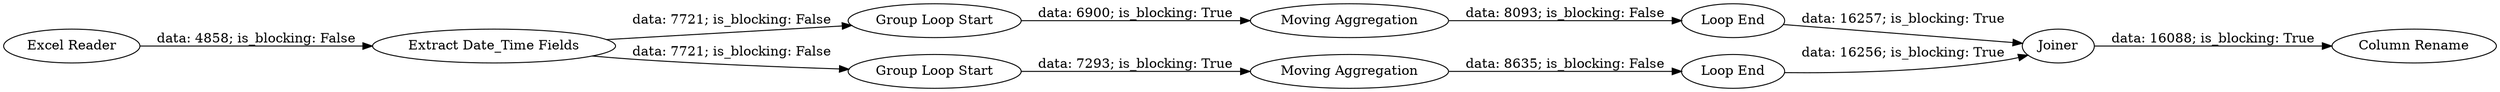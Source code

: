 digraph {
	"4089642869093798600_7" [label="Moving Aggregation"]
	"4089642869093798600_3" [label="Moving Aggregation"]
	"4089642869093798600_12" [label="Loop End"]
	"4089642869093798600_8" [label="Loop End"]
	"4089642869093798600_2" [label="Excel Reader"]
	"4089642869093798600_6" [label="Group Loop Start"]
	"4089642869093798600_11" [label="Group Loop Start"]
	"4089642869093798600_10" [label="Column Rename"]
	"4089642869093798600_9" [label=Joiner]
	"4089642869093798600_5" [label="Extract Date_Time Fields"]
	"4089642869093798600_7" -> "4089642869093798600_8" [label="data: 8093; is_blocking: False"]
	"4089642869093798600_8" -> "4089642869093798600_9" [label="data: 16257; is_blocking: True"]
	"4089642869093798600_9" -> "4089642869093798600_10" [label="data: 16088; is_blocking: True"]
	"4089642869093798600_3" -> "4089642869093798600_12" [label="data: 8635; is_blocking: False"]
	"4089642869093798600_12" -> "4089642869093798600_9" [label="data: 16256; is_blocking: True"]
	"4089642869093798600_2" -> "4089642869093798600_5" [label="data: 4858; is_blocking: False"]
	"4089642869093798600_5" -> "4089642869093798600_11" [label="data: 7721; is_blocking: False"]
	"4089642869093798600_11" -> "4089642869093798600_3" [label="data: 7293; is_blocking: True"]
	"4089642869093798600_6" -> "4089642869093798600_7" [label="data: 6900; is_blocking: True"]
	"4089642869093798600_5" -> "4089642869093798600_6" [label="data: 7721; is_blocking: False"]
	rankdir=LR
}
